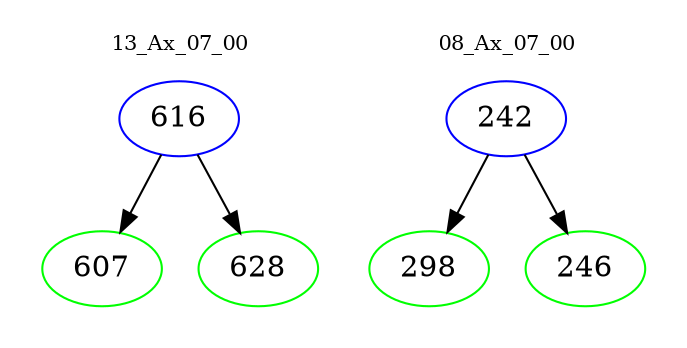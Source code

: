 digraph{
subgraph cluster_0 {
color = white
label = "13_Ax_07_00";
fontsize=10;
T0_616 [label="616", color="blue"]
T0_616 -> T0_607 [color="black"]
T0_607 [label="607", color="green"]
T0_616 -> T0_628 [color="black"]
T0_628 [label="628", color="green"]
}
subgraph cluster_1 {
color = white
label = "08_Ax_07_00";
fontsize=10;
T1_242 [label="242", color="blue"]
T1_242 -> T1_298 [color="black"]
T1_298 [label="298", color="green"]
T1_242 -> T1_246 [color="black"]
T1_246 [label="246", color="green"]
}
}
